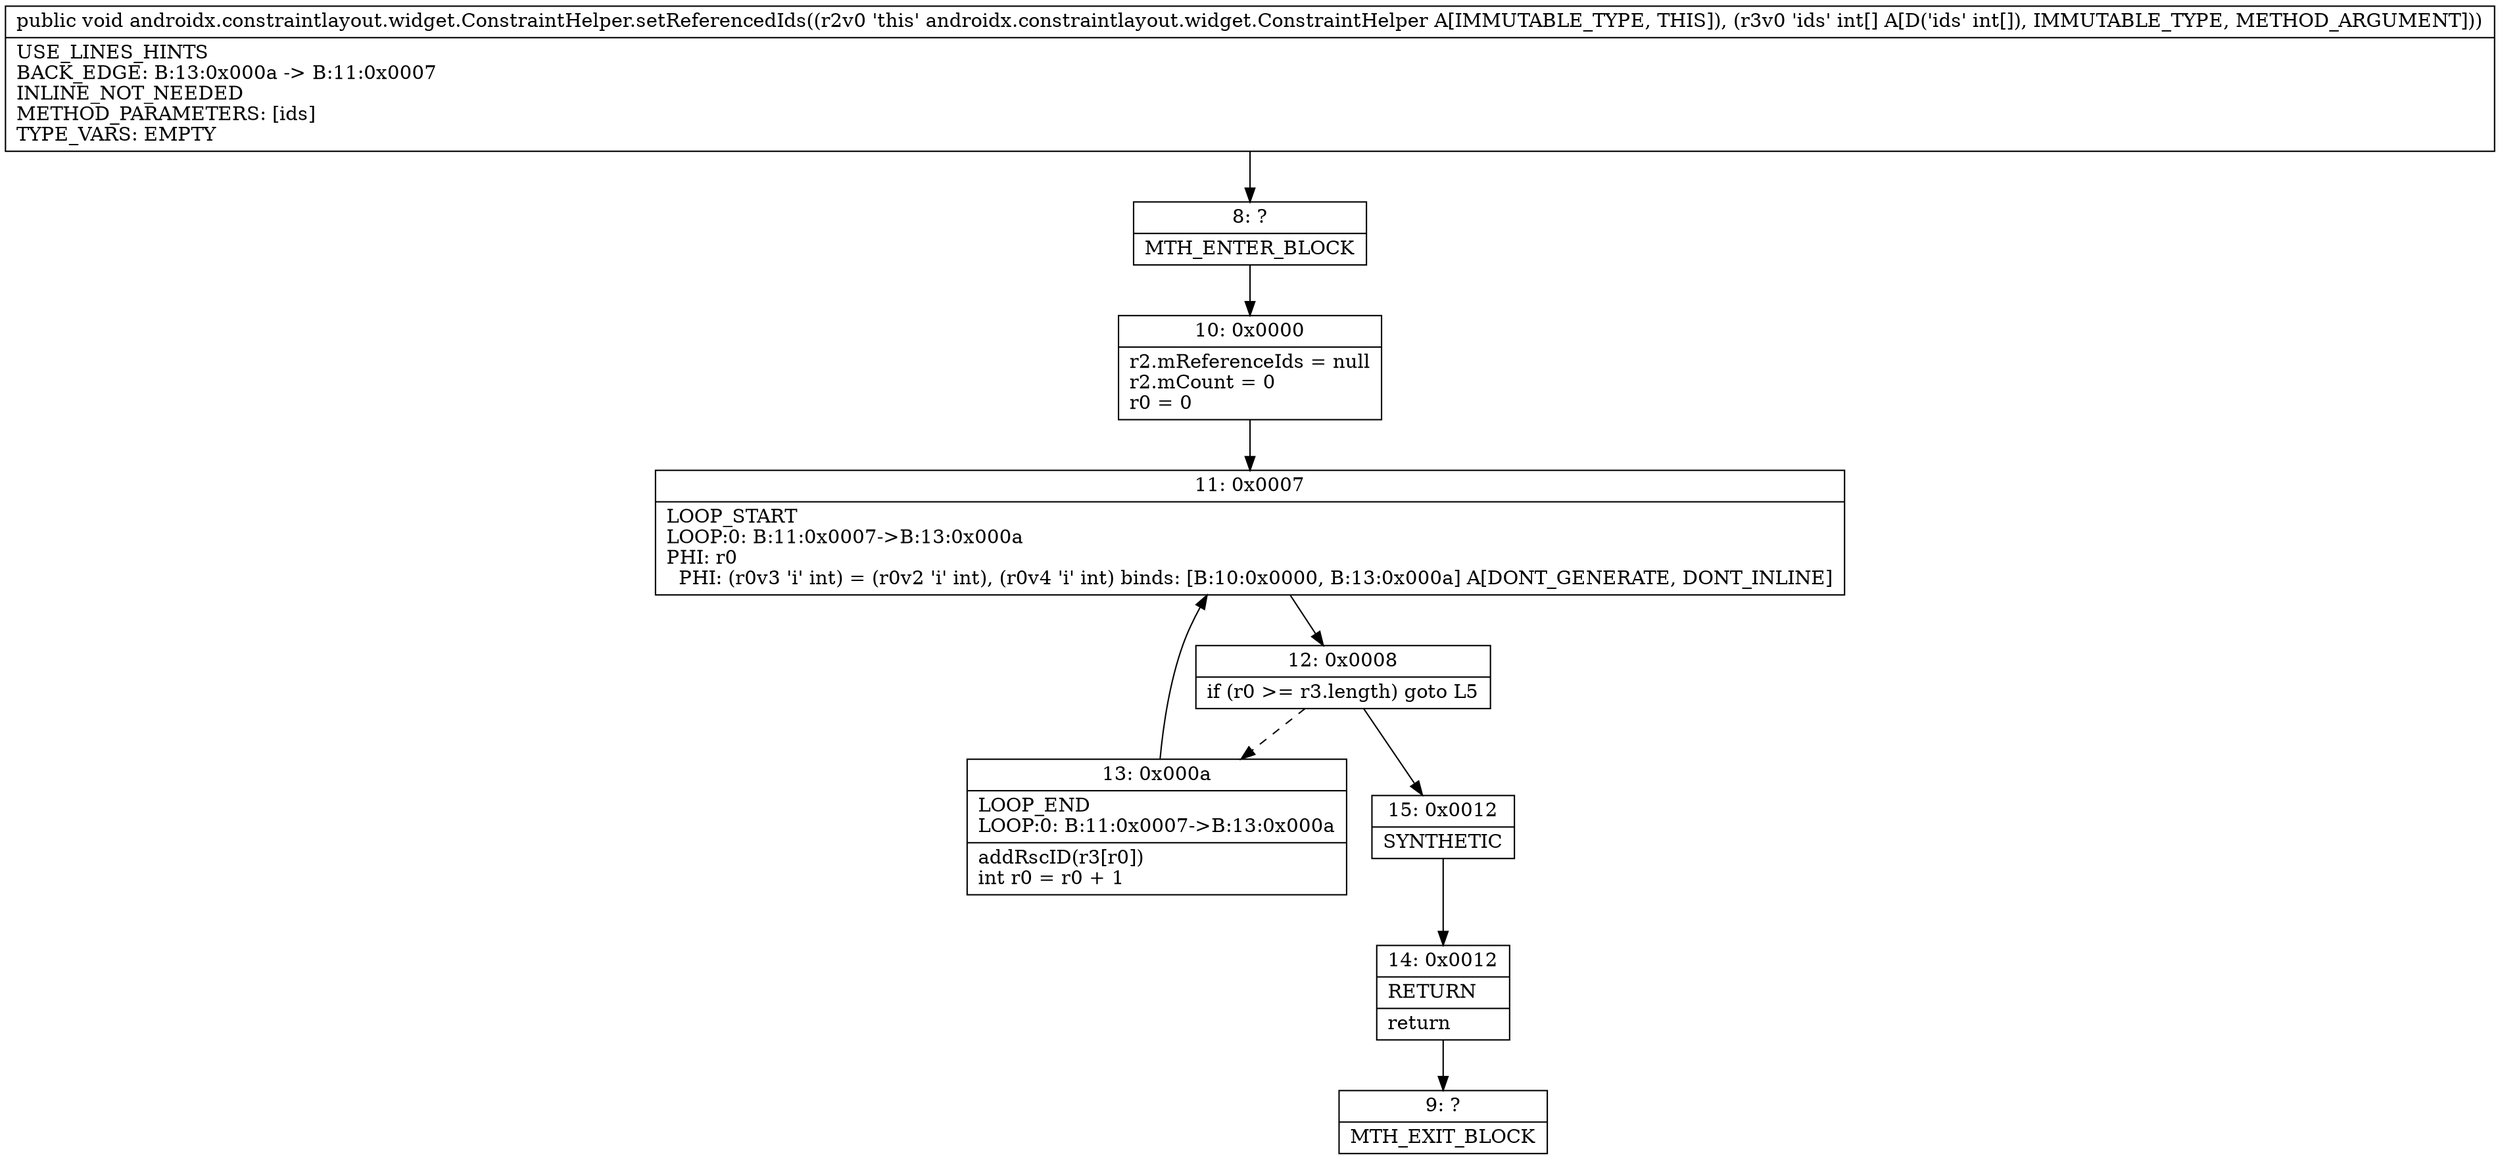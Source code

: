 digraph "CFG forandroidx.constraintlayout.widget.ConstraintHelper.setReferencedIds([I)V" {
Node_8 [shape=record,label="{8\:\ ?|MTH_ENTER_BLOCK\l}"];
Node_10 [shape=record,label="{10\:\ 0x0000|r2.mReferenceIds = null\lr2.mCount = 0\lr0 = 0\l}"];
Node_11 [shape=record,label="{11\:\ 0x0007|LOOP_START\lLOOP:0: B:11:0x0007\-\>B:13:0x000a\lPHI: r0 \l  PHI: (r0v3 'i' int) = (r0v2 'i' int), (r0v4 'i' int) binds: [B:10:0x0000, B:13:0x000a] A[DONT_GENERATE, DONT_INLINE]\l}"];
Node_12 [shape=record,label="{12\:\ 0x0008|if (r0 \>= r3.length) goto L5\l}"];
Node_13 [shape=record,label="{13\:\ 0x000a|LOOP_END\lLOOP:0: B:11:0x0007\-\>B:13:0x000a\l|addRscID(r3[r0])\lint r0 = r0 + 1\l}"];
Node_15 [shape=record,label="{15\:\ 0x0012|SYNTHETIC\l}"];
Node_14 [shape=record,label="{14\:\ 0x0012|RETURN\l|return\l}"];
Node_9 [shape=record,label="{9\:\ ?|MTH_EXIT_BLOCK\l}"];
MethodNode[shape=record,label="{public void androidx.constraintlayout.widget.ConstraintHelper.setReferencedIds((r2v0 'this' androidx.constraintlayout.widget.ConstraintHelper A[IMMUTABLE_TYPE, THIS]), (r3v0 'ids' int[] A[D('ids' int[]), IMMUTABLE_TYPE, METHOD_ARGUMENT]))  | USE_LINES_HINTS\lBACK_EDGE: B:13:0x000a \-\> B:11:0x0007\lINLINE_NOT_NEEDED\lMETHOD_PARAMETERS: [ids]\lTYPE_VARS: EMPTY\l}"];
MethodNode -> Node_8;Node_8 -> Node_10;
Node_10 -> Node_11;
Node_11 -> Node_12;
Node_12 -> Node_13[style=dashed];
Node_12 -> Node_15;
Node_13 -> Node_11;
Node_15 -> Node_14;
Node_14 -> Node_9;
}

